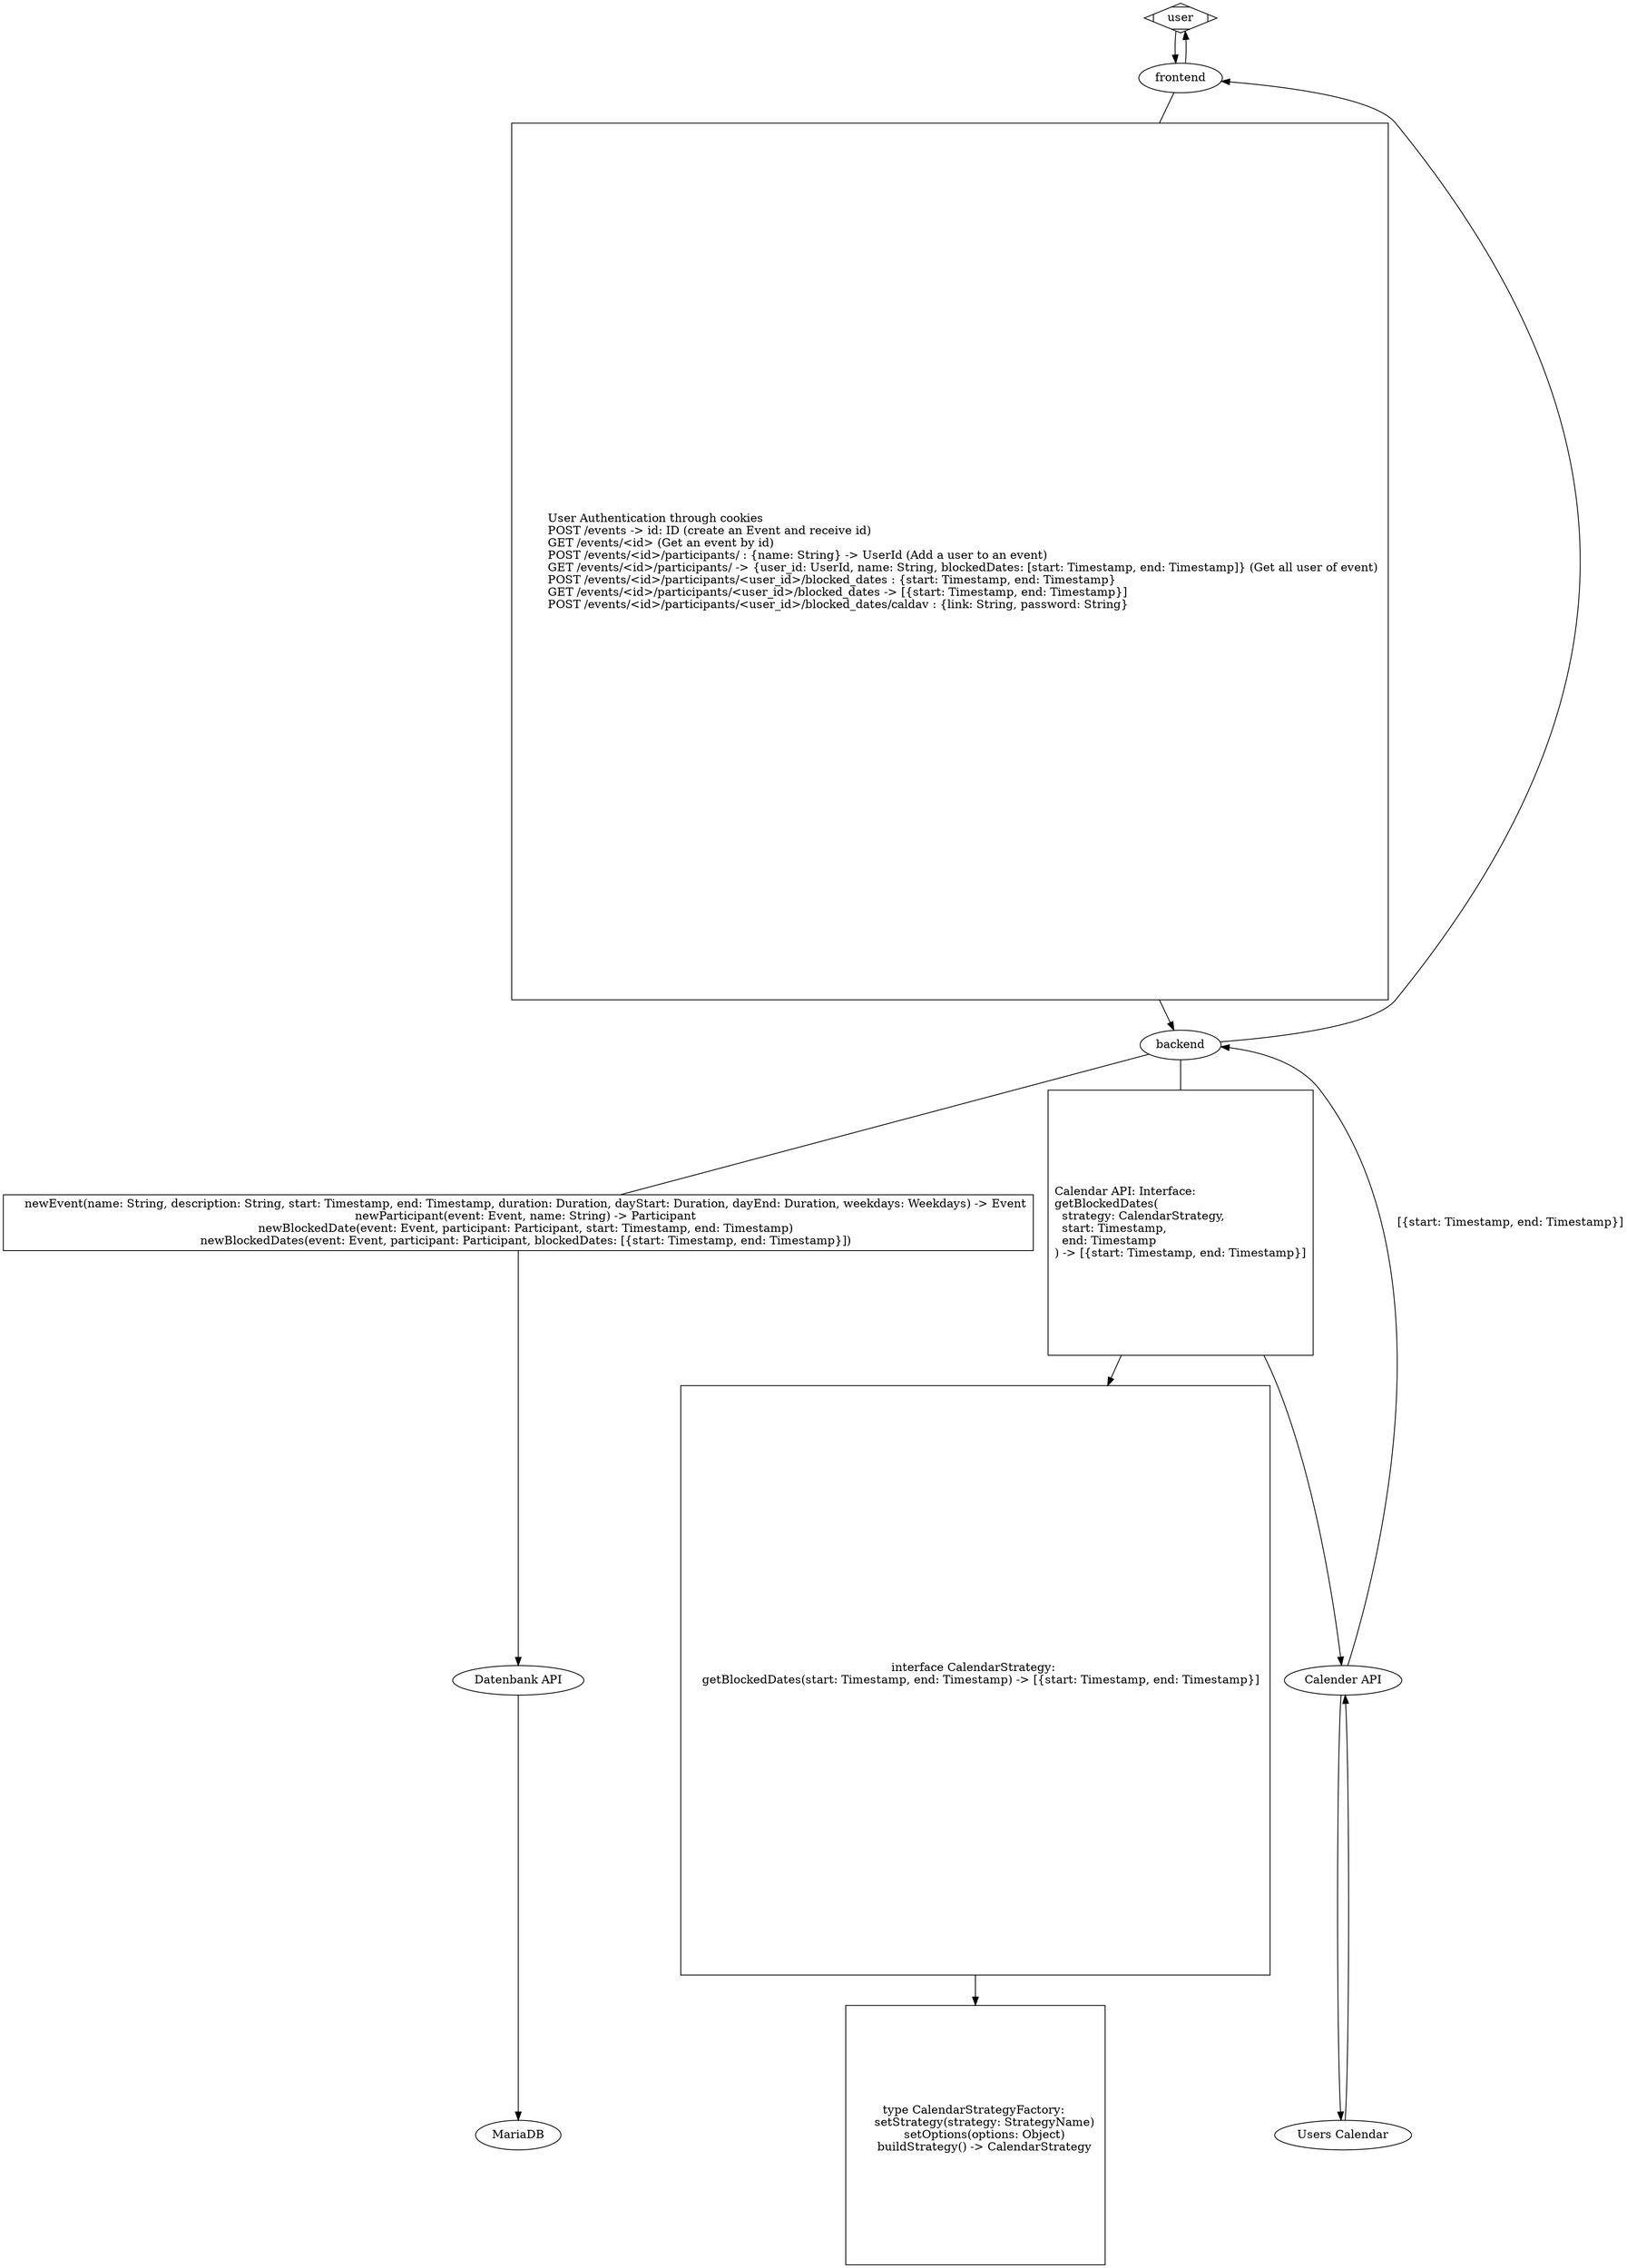 digraph G {
    user -> frontend
    frontend -> user
    backend -> frontend
 
    # cal <-> backend
    calendar_strategy [label="interface CalendarStrategy: \n\
    getBlockedDates(start: Timestamp, end: Timestamp) -> [{start: Timestamp, end: Timestamp}] \n\
    ", shape=square]
    calendar_strategy_factory [label="type CalendarStrategyFactory: \n\
      setStrategy(strategy: StrategyName) \n\
      setOptions(options: Object) \n\
      buildStrategy() -> CalendarStrategy \n\
    ", shape=square]
    
    ## cal -> backend
    calendar -> backend [label="[{start: Timestamp, end: Timestamp}]"]
    #backend -> calendar [label="getBlockedDates(strategy: CalendarStrategy, start: Timestamp, end: Timestamp) -> [{start: Timestamp, end: Timestamp}]"]
    
    ## backend -> cal
    backend_to_cal [label="Calendar API: Interface:\lgetBlockedDates(\l  strategy: CalendarStrategy,\l  start: Timestamp,\l  end: Timestamp\l) -> [{start: Timestamp, end: Timestamp}]", 
    shape="square"];
    backend -> backend_to_cal [arrowhead="none"]
    backend_to_cal -> calendar
    
    backend_to_cal -> calendar_strategy
    calendar_strategy -> calendar_strategy_factory
    
    # backend <-> Datenbank
    dbfn [label="\
    newEvent(name: String, description: String, start: Timestamp, end: Timestamp, duration: Duration, dayStart: Duration, dayEnd: Duration, weekdays: Weekdays) -> Event\n\
    newParticipant(event: Event, name: String) -> Participant\n\
    newBlockedDate(event: Event, participant: Participant, start: Timestamp, end: Timestamp)\n\
    newBlockedDates(event: Event, participant: Participant, blockedDates: [{start: Timestamp, end: Timestamp}])",
    shape=block]
    user [shape=Mdiamond];
    backend -> dbfn [arrowhead="none"]
    dbfn -> datenbank
    
    # frontend <-> backend
    frontend -> frontend_to_backend [arrowhead=none]
    frontend_to_backend -> backend
    
    frontend_to_backend [label="\l\
        User Authentication through cookies \l\
        POST /events -> id: ID (create an Event and receive id) \l\
        GET /events/<id> (Get an event by id) \l\
        POST /events/<id>/participants/ : {name: String} -> UserId (Add a user to an event) \l\
        GET /events/<id>/participants/ -> {user_id: UserId, name: String, blockedDates: [start: Timestamp, end: Timestamp]} \
(Get all user of event) \l\
        POST /events/<id>/participants/<user_id>/blocked_dates : {start: Timestamp, end: Timestamp} \l\
        GET /events/<id>/participants/<user_id>/blocked_dates -> [{start: Timestamp, end: Timestamp}] \l\
        POST /events/<id>/participants/<user_id>/blocked_dates/caldav : {link: String, password: String} \l\
    "shape=square]
    
    # calendar
    calendar [label="Calender API"];
    user_calendar [label="Users Calendar"]
    
    calendar -> user_calendar
    user_calendar -> calendar
  
    db [label="MariaDB"]
    datenbank [label="Datenbank API"]
    
    datenbank -> db
}